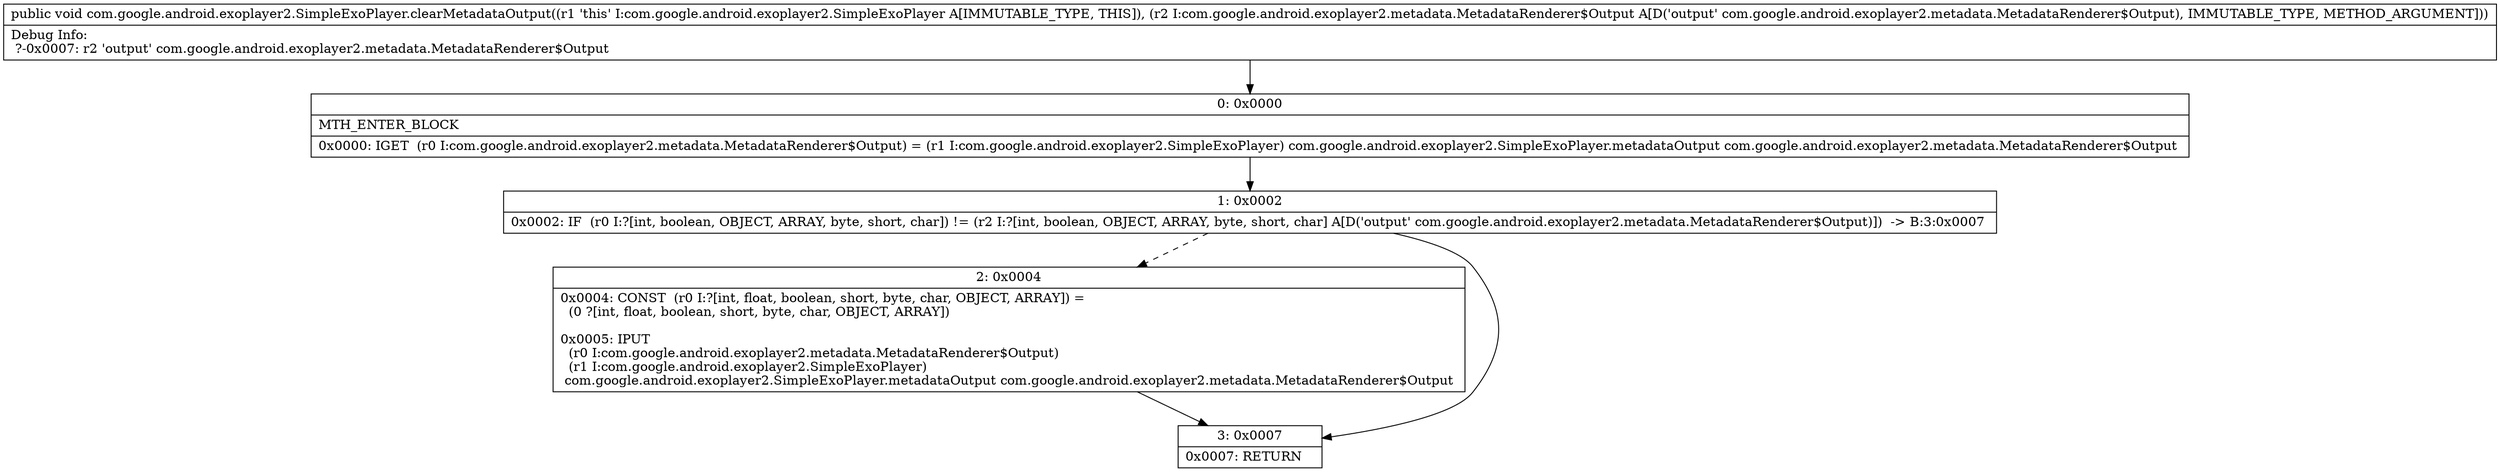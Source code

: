 digraph "CFG forcom.google.android.exoplayer2.SimpleExoPlayer.clearMetadataOutput(Lcom\/google\/android\/exoplayer2\/metadata\/MetadataRenderer$Output;)V" {
Node_0 [shape=record,label="{0\:\ 0x0000|MTH_ENTER_BLOCK\l|0x0000: IGET  (r0 I:com.google.android.exoplayer2.metadata.MetadataRenderer$Output) = (r1 I:com.google.android.exoplayer2.SimpleExoPlayer) com.google.android.exoplayer2.SimpleExoPlayer.metadataOutput com.google.android.exoplayer2.metadata.MetadataRenderer$Output \l}"];
Node_1 [shape=record,label="{1\:\ 0x0002|0x0002: IF  (r0 I:?[int, boolean, OBJECT, ARRAY, byte, short, char]) != (r2 I:?[int, boolean, OBJECT, ARRAY, byte, short, char] A[D('output' com.google.android.exoplayer2.metadata.MetadataRenderer$Output)])  \-\> B:3:0x0007 \l}"];
Node_2 [shape=record,label="{2\:\ 0x0004|0x0004: CONST  (r0 I:?[int, float, boolean, short, byte, char, OBJECT, ARRAY]) = \l  (0 ?[int, float, boolean, short, byte, char, OBJECT, ARRAY])\l \l0x0005: IPUT  \l  (r0 I:com.google.android.exoplayer2.metadata.MetadataRenderer$Output)\l  (r1 I:com.google.android.exoplayer2.SimpleExoPlayer)\l com.google.android.exoplayer2.SimpleExoPlayer.metadataOutput com.google.android.exoplayer2.metadata.MetadataRenderer$Output \l}"];
Node_3 [shape=record,label="{3\:\ 0x0007|0x0007: RETURN   \l}"];
MethodNode[shape=record,label="{public void com.google.android.exoplayer2.SimpleExoPlayer.clearMetadataOutput((r1 'this' I:com.google.android.exoplayer2.SimpleExoPlayer A[IMMUTABLE_TYPE, THIS]), (r2 I:com.google.android.exoplayer2.metadata.MetadataRenderer$Output A[D('output' com.google.android.exoplayer2.metadata.MetadataRenderer$Output), IMMUTABLE_TYPE, METHOD_ARGUMENT]))  | Debug Info:\l  ?\-0x0007: r2 'output' com.google.android.exoplayer2.metadata.MetadataRenderer$Output\l}"];
MethodNode -> Node_0;
Node_0 -> Node_1;
Node_1 -> Node_2[style=dashed];
Node_1 -> Node_3;
Node_2 -> Node_3;
}

